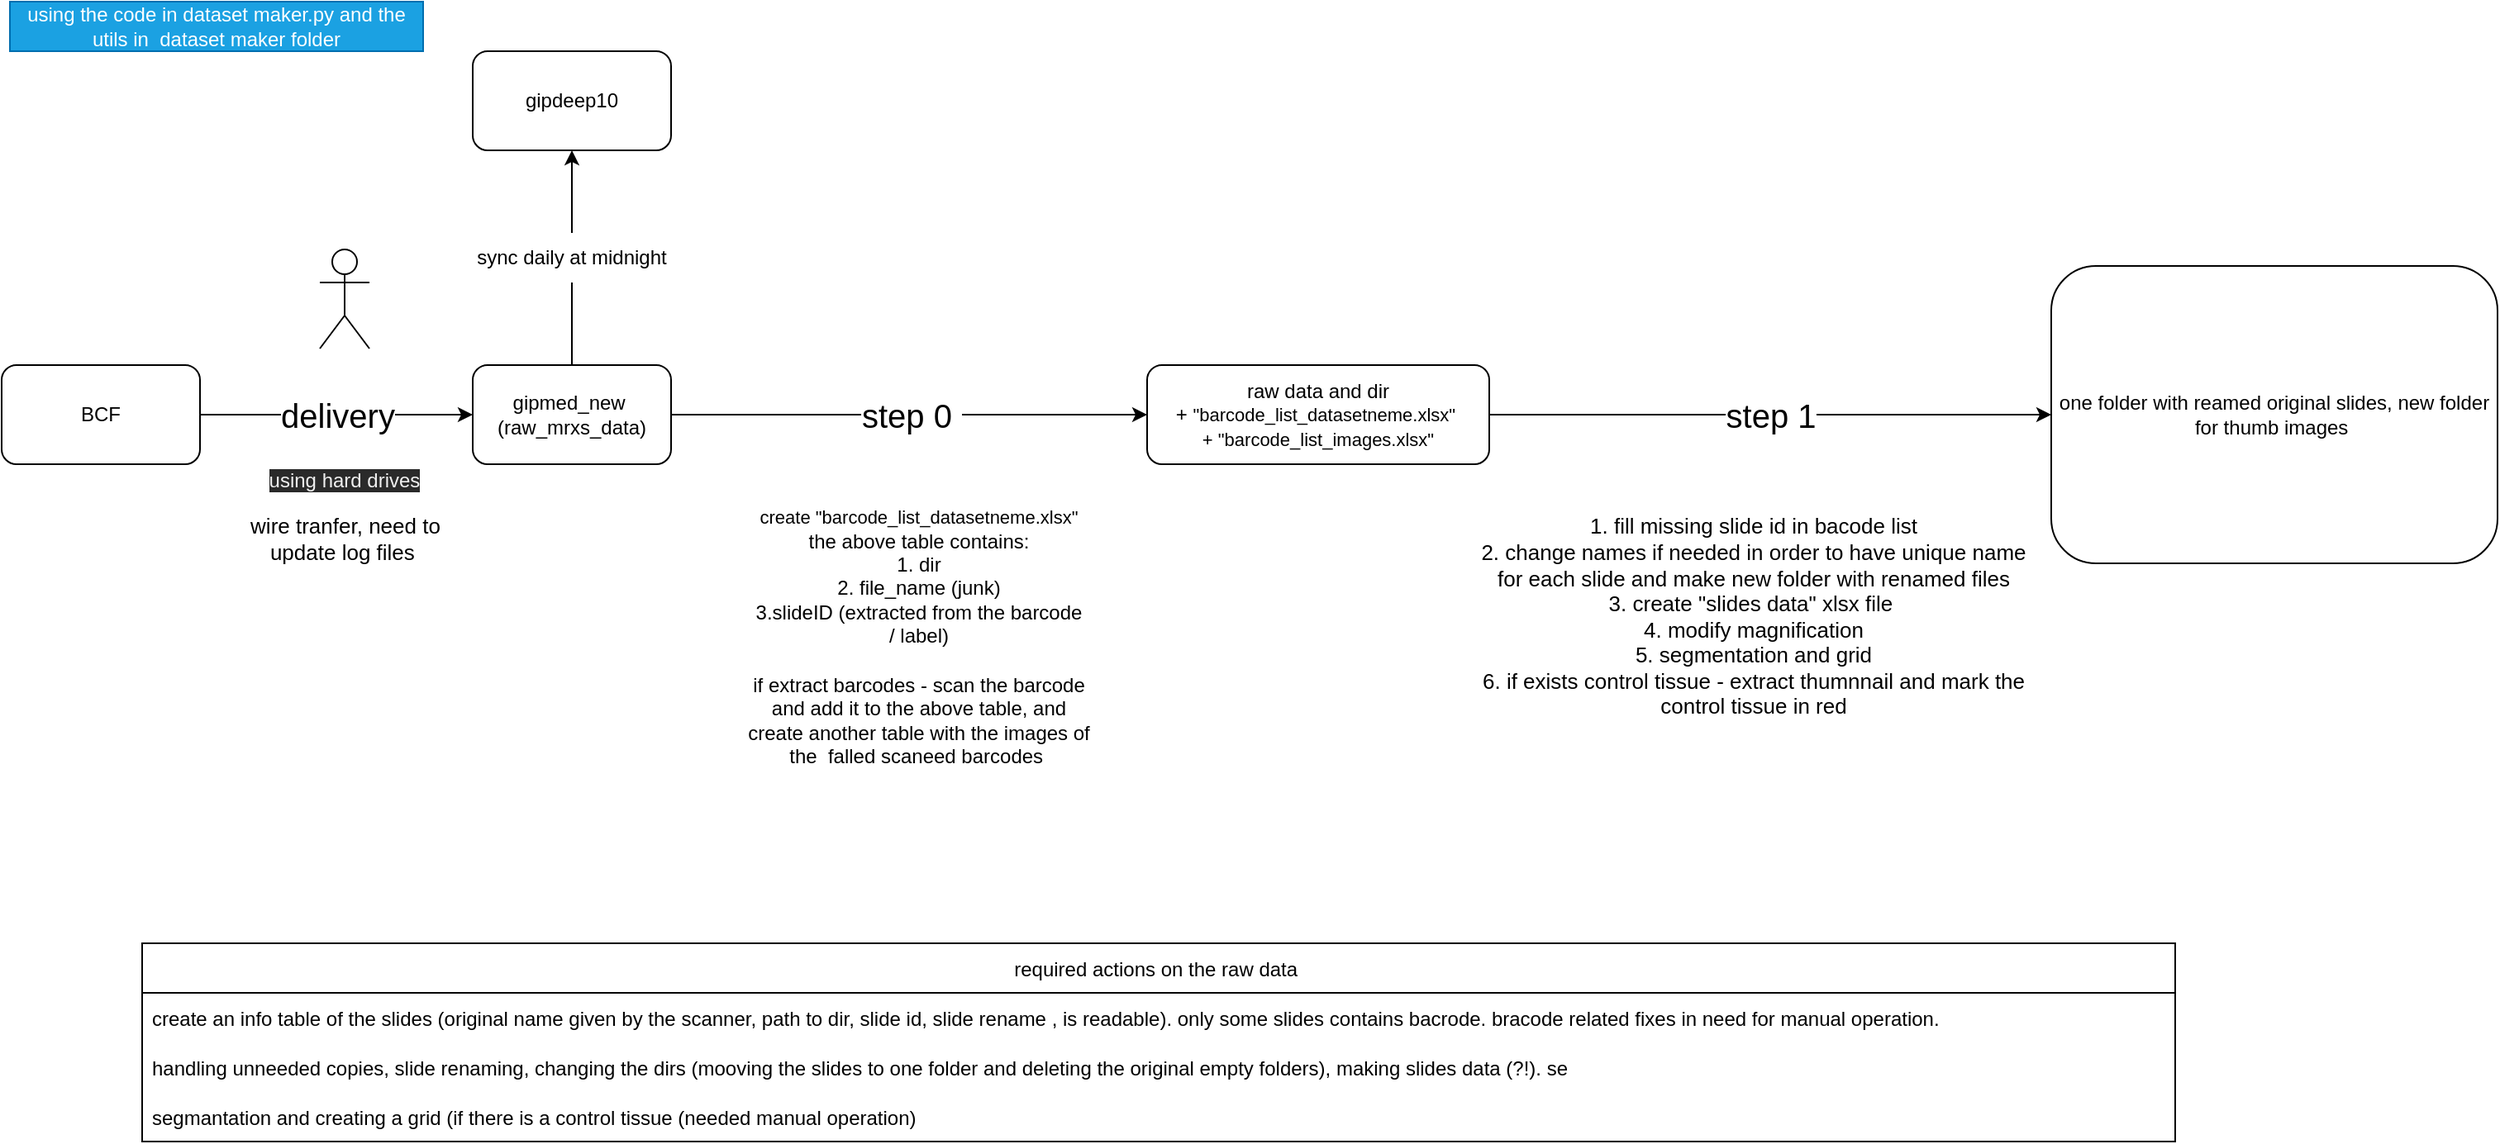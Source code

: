 <mxfile>
    <diagram id="BCfa7U_w1VaFWNrDIx8l" name="Page-1">
        <mxGraphModel dx="798" dy="566" grid="1" gridSize="10" guides="1" tooltips="1" connect="1" arrows="1" fold="1" page="1" pageScale="1" pageWidth="3000" pageHeight="1100" background="none" math="0" shadow="0">
            <root>
                <mxCell id="0"/>
                <mxCell id="1" parent="0"/>
                <mxCell id="8" value="" style="edgeStyle=none;html=1;startArrow=none;" parent="1" source="9" target="7" edge="1">
                    <mxGeometry relative="1" as="geometry"/>
                </mxCell>
                <mxCell id="34" value="step 0&amp;nbsp;" style="edgeStyle=none;html=1;horizontal=1;fontSize=20;" parent="1" source="5" target="33" edge="1">
                    <mxGeometry x="0.007" relative="1" as="geometry">
                        <Array as="points">
                            <mxPoint x="560" y="260"/>
                        </Array>
                        <mxPoint as="offset"/>
                    </mxGeometry>
                </mxCell>
                <mxCell id="44" value="delivery" style="edgeStyle=none;html=1;endArrow=classic;endFill=1;exitX=1;exitY=0.5;exitDx=0;exitDy=0;entryX=0;entryY=0.5;entryDx=0;entryDy=0;fontSize=20;" parent="1" source="43" target="5" edge="1">
                    <mxGeometry relative="1" as="geometry">
                        <mxPoint x="280" y="260" as="sourcePoint"/>
                        <mxPoint x="280" y="210" as="targetPoint"/>
                    </mxGeometry>
                </mxCell>
                <mxCell id="5" value="gipmed_new&amp;nbsp;&lt;br&gt;(raw_mrxs_data)" style="rounded=1;whiteSpace=wrap;html=1;" parent="1" vertex="1">
                    <mxGeometry x="285" y="230" width="120" height="60" as="geometry"/>
                </mxCell>
                <mxCell id="7" value="gipdeep10" style="rounded=1;whiteSpace=wrap;html=1;" parent="1" vertex="1">
                    <mxGeometry x="285" y="40" width="120" height="60" as="geometry"/>
                </mxCell>
                <mxCell id="9" value="sync daily at midnight" style="text;html=1;strokeColor=none;fillColor=none;align=center;verticalAlign=middle;whiteSpace=wrap;rounded=0;" parent="1" vertex="1">
                    <mxGeometry x="280" y="150" width="130" height="30" as="geometry"/>
                </mxCell>
                <mxCell id="11" value="" style="edgeStyle=none;html=1;endArrow=none;" parent="1" source="5" target="9" edge="1">
                    <mxGeometry relative="1" as="geometry">
                        <mxPoint x="405" y="260" as="sourcePoint"/>
                        <mxPoint x="485" y="260" as="targetPoint"/>
                    </mxGeometry>
                </mxCell>
                <mxCell id="24" value="" style="edgeStyle=none;html=1;" parent="1" edge="1">
                    <mxGeometry relative="1" as="geometry">
                        <mxPoint x="160" y="560" as="sourcePoint"/>
                    </mxGeometry>
                </mxCell>
                <mxCell id="25" value="required actions on the raw data " style="swimlane;fontStyle=0;childLayout=stackLayout;horizontal=1;startSize=30;horizontalStack=0;resizeParent=1;resizeParentMax=0;resizeLast=0;collapsible=1;marginBottom=0;" parent="1" vertex="1">
                    <mxGeometry x="85" y="580" width="1230" height="120" as="geometry"/>
                </mxCell>
                <mxCell id="27" value="create an info table of the slides (original name given by the scanner, path to dir, slide id, slide rename , is readable). only some slides contains bacrode. bracode related fixes in need for manual operation.     " style="text;strokeColor=none;fillColor=none;align=left;verticalAlign=middle;spacingLeft=4;spacingRight=4;overflow=hidden;points=[[0,0.5],[1,0.5]];portConstraint=eastwest;rotatable=0;" parent="25" vertex="1">
                    <mxGeometry y="30" width="1230" height="30" as="geometry"/>
                </mxCell>
                <mxCell id="28" value="handling unneeded copies, slide renaming, changing the dirs (mooving the slides to one folder and deleting the original empty folders), making slides data (?!). se" style="text;strokeColor=none;fillColor=none;align=left;verticalAlign=middle;spacingLeft=4;spacingRight=4;overflow=hidden;points=[[0,0.5],[1,0.5]];portConstraint=eastwest;rotatable=0;" parent="25" vertex="1">
                    <mxGeometry y="60" width="1230" height="30" as="geometry"/>
                </mxCell>
                <mxCell id="26" value="segmantation and creating a grid (if there is a control tissue (needed manual operation)" style="text;strokeColor=none;fillColor=none;align=left;verticalAlign=middle;spacingLeft=4;spacingRight=4;overflow=hidden;points=[[0,0.5],[1,0.5]];portConstraint=eastwest;rotatable=0;" parent="25" vertex="1">
                    <mxGeometry y="90" width="1230" height="30" as="geometry"/>
                </mxCell>
                <mxCell id="31" value="" style="shape=umlActor;verticalLabelPosition=bottom;verticalAlign=top;html=1;outlineConnect=0;" parent="1" vertex="1">
                    <mxGeometry x="192.5" y="160" width="30" height="60" as="geometry"/>
                </mxCell>
                <mxCell id="46" value="step 1" style="edgeStyle=none;html=1;fontSize=20;" edge="1" parent="1" source="33" target="45">
                    <mxGeometry relative="1" as="geometry"/>
                </mxCell>
                <mxCell id="33" value="raw data and dir +&amp;nbsp;&lt;span style=&quot;font-size: 11px&quot;&gt;&quot;barcode_list_datasetneme.xlsx&quot;&amp;nbsp;&lt;br&gt;+ &quot;barcode_list_images.xlsx&quot;&lt;br&gt;&lt;/span&gt;" style="rounded=1;whiteSpace=wrap;html=1;" parent="1" vertex="1">
                    <mxGeometry x="693" y="230" width="207" height="60" as="geometry"/>
                </mxCell>
                <mxCell id="35" value="if extract barcodes - scan the barcode and add it to the above table, and create another table with the images of the&amp;nbsp; falled scaneed barcodes&amp;nbsp;" style="text;html=1;strokeColor=none;fillColor=none;align=center;verticalAlign=middle;whiteSpace=wrap;rounded=0;" parent="1" vertex="1">
                    <mxGeometry x="450" y="430" width="210" height="30" as="geometry"/>
                </mxCell>
                <mxCell id="37" value="&lt;span style=&quot;font-size: 11px&quot;&gt;create &quot;barcode_list_datasetneme.xlsx&quot;&lt;/span&gt;&lt;br&gt;the above table contains:&lt;br&gt;1. dir&lt;br&gt;2. file_name (junk)&lt;br&gt;3.slideID (extracted from the barcode / label)&lt;br&gt;&amp;nbsp;" style="text;html=1;strokeColor=none;fillColor=none;align=center;verticalAlign=middle;whiteSpace=wrap;rounded=0;" parent="1" vertex="1">
                    <mxGeometry x="455" y="350" width="200" height="30" as="geometry"/>
                </mxCell>
                <mxCell id="38" value="using the code in dataset maker.py and the utils in&amp;nbsp; dataset maker folder" style="text;html=1;strokeColor=#006EAF;fillColor=#1ba1e2;align=center;verticalAlign=middle;whiteSpace=wrap;rounded=0;fontColor=#ffffff;" parent="1" vertex="1">
                    <mxGeometry x="5" y="10" width="250" height="30" as="geometry"/>
                </mxCell>
                <mxCell id="42" value="&#10;&#10;&lt;span style=&quot;color: rgb(240, 240, 240); font-family: helvetica; font-size: 12px; font-style: normal; font-weight: 400; letter-spacing: normal; text-align: center; text-indent: 0px; text-transform: none; word-spacing: 0px; background-color: rgb(42, 42, 42); display: inline; float: none;&quot;&gt;using hard drives&lt;/span&gt;&#10;&#10;" style="text;html=1;strokeColor=none;fillColor=none;align=center;verticalAlign=middle;whiteSpace=wrap;rounded=0;" parent="1" vertex="1">
                    <mxGeometry x="160" y="285" width="95" height="30" as="geometry"/>
                </mxCell>
                <mxCell id="43" value="BCF" style="rounded=1;whiteSpace=wrap;html=1;" parent="1" vertex="1">
                    <mxGeometry y="230" width="120" height="60" as="geometry"/>
                </mxCell>
                <mxCell id="45" value="one folder with reamed original slides, new folder for thumb images&amp;nbsp;" style="rounded=1;whiteSpace=wrap;html=1;" vertex="1" parent="1">
                    <mxGeometry x="1240" y="170" width="270" height="180" as="geometry"/>
                </mxCell>
                <mxCell id="54" value="1. fill missing slide id in bacode list&lt;br style=&quot;font-size: 13px&quot;&gt;2. change names if needed in order to have unique name for each slide and make new folder with renamed files&lt;br&gt;3. create &quot;slides data&quot; xlsx file&amp;nbsp;&lt;br&gt;4. modify magnification&lt;br&gt;5. segmentation and grid&lt;br&gt;6. if exists control tissue - extract thumnnail and mark the control tissue in red&lt;br&gt;&amp;nbsp;" style="text;html=1;strokeColor=none;fillColor=none;align=center;verticalAlign=middle;whiteSpace=wrap;rounded=0;fontSize=13;" vertex="1" parent="1">
                    <mxGeometry x="890" y="315" width="340" height="150" as="geometry"/>
                </mxCell>
                <mxCell id="55" value="wire tranfer, need to update log files&amp;nbsp;" style="text;html=1;strokeColor=none;fillColor=none;align=center;verticalAlign=middle;whiteSpace=wrap;rounded=0;fontSize=13;" vertex="1" parent="1">
                    <mxGeometry x="142.5" y="320" width="130" height="30" as="geometry"/>
                </mxCell>
            </root>
        </mxGraphModel>
    </diagram>
</mxfile>